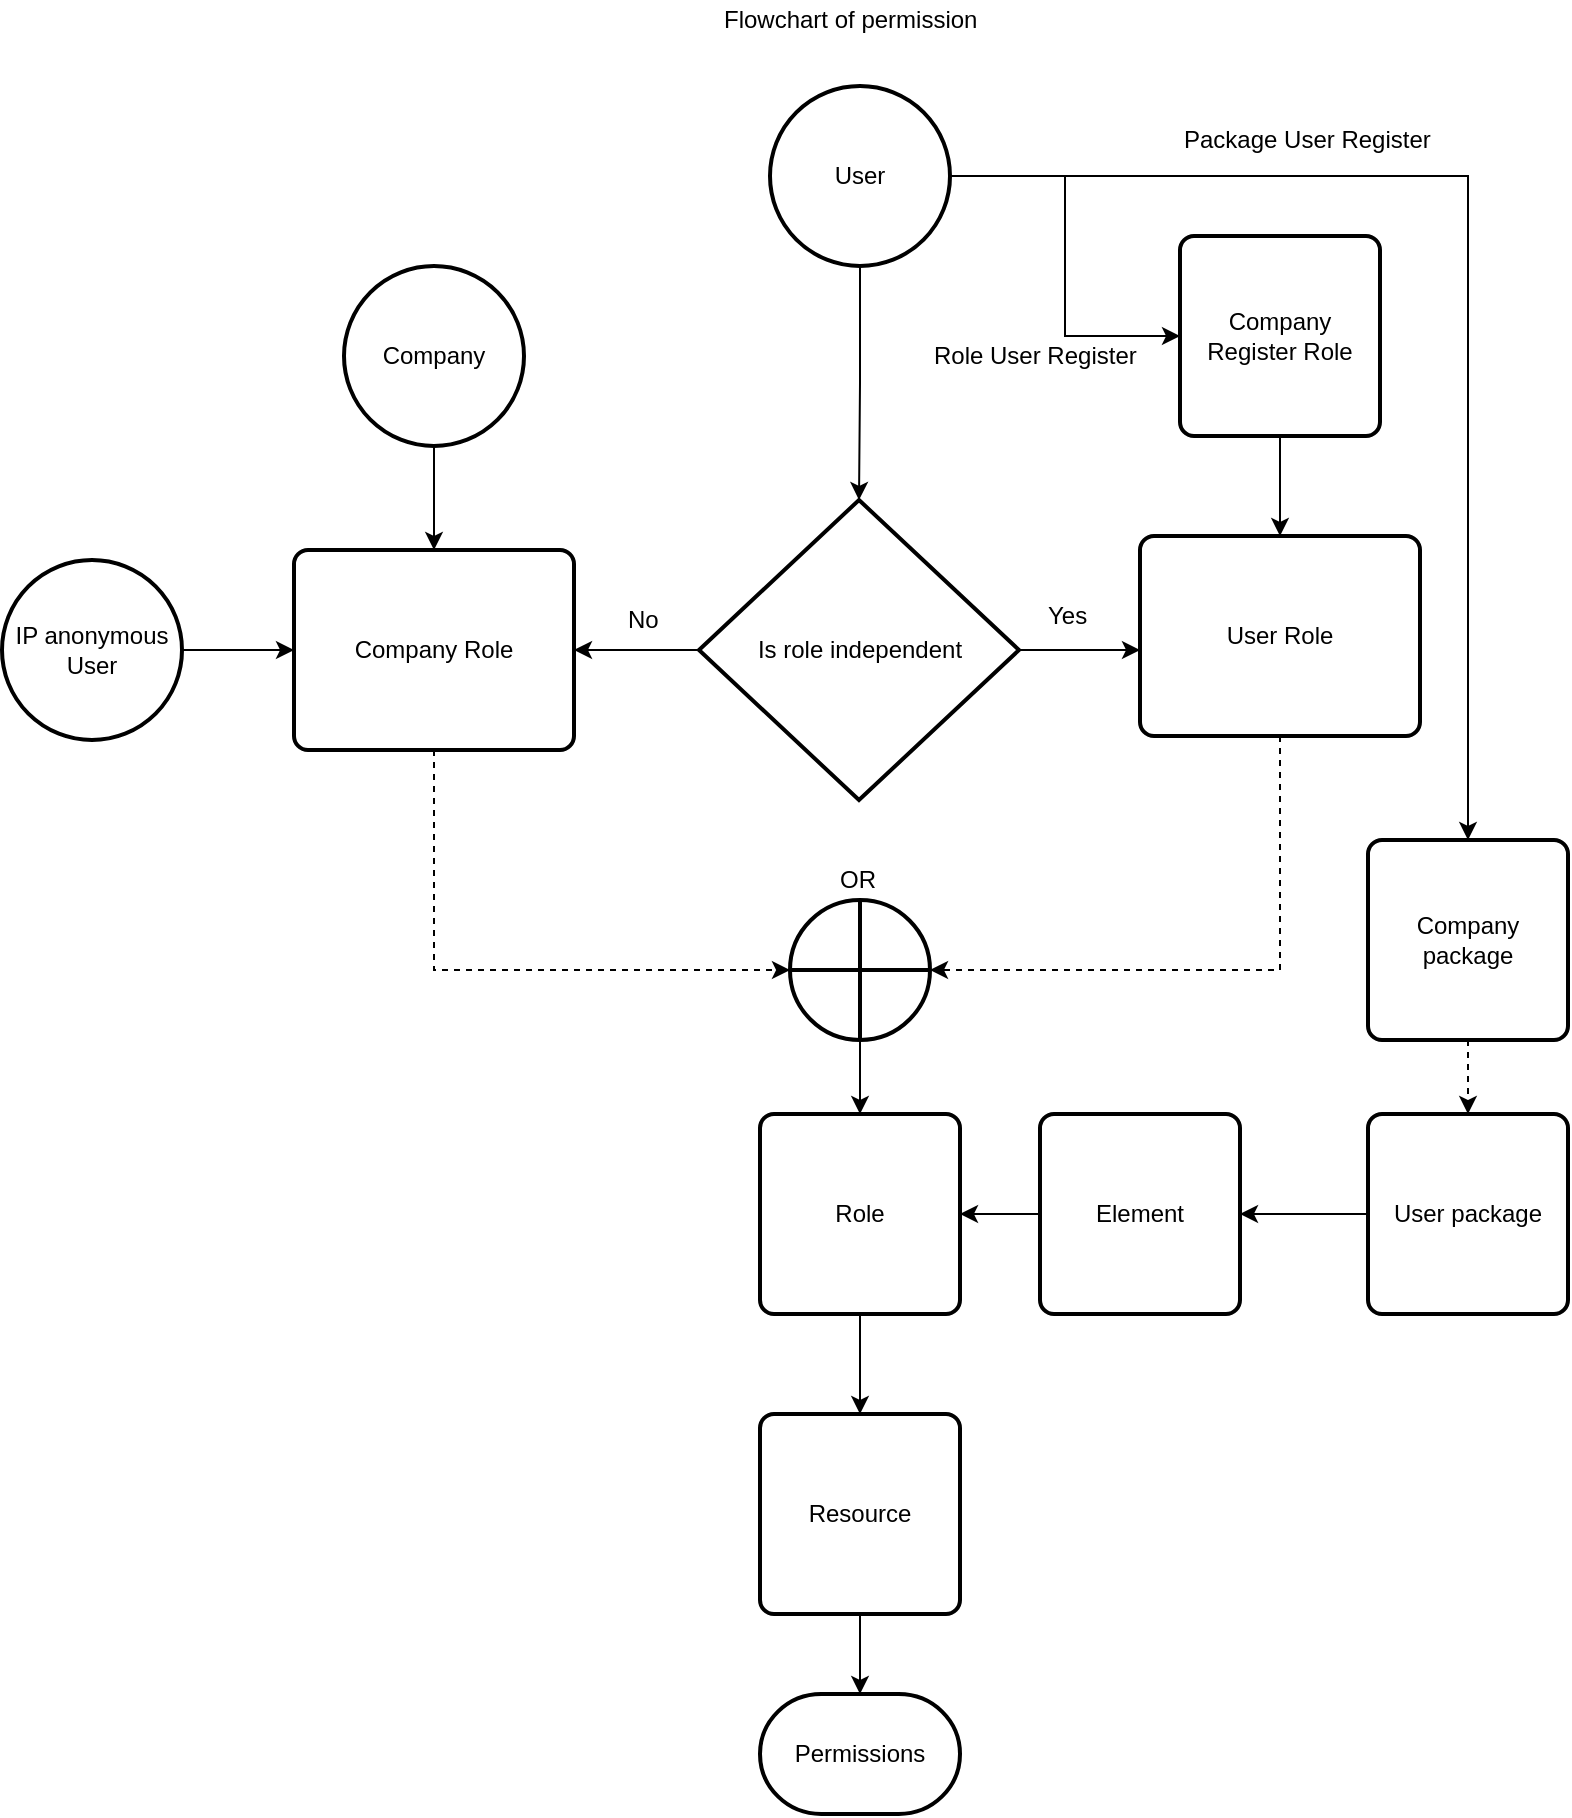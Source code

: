 <mxfile version="12.0.0" type="github" pages="1"><diagram id="sHqYaLJ1Si4lAyJDcccG" name="Page-1"><mxGraphModel dx="1422" dy="790" grid="1" gridSize="10" guides="1" tooltips="1" connect="1" arrows="1" fold="1" page="1" pageScale="1" pageWidth="850" pageHeight="1100" math="0" shadow="0"><root><mxCell id="0"/><mxCell id="1" parent="0"/><mxCell id="TKro2RXfBos_AtGeljSU-17" style="edgeStyle=orthogonalEdgeStyle;rounded=0;orthogonalLoop=1;jettySize=auto;html=1;exitX=0.5;exitY=1;exitDx=0;exitDy=0;exitPerimeter=0;" edge="1" parent="1" source="TKro2RXfBos_AtGeljSU-1" target="TKro2RXfBos_AtGeljSU-5"><mxGeometry relative="1" as="geometry"/></mxCell><mxCell id="TKro2RXfBos_AtGeljSU-44" style="edgeStyle=orthogonalEdgeStyle;rounded=0;orthogonalLoop=1;jettySize=auto;html=1;exitX=1;exitY=0.5;exitDx=0;exitDy=0;exitPerimeter=0;" edge="1" parent="1" source="TKro2RXfBos_AtGeljSU-1" target="TKro2RXfBos_AtGeljSU-43"><mxGeometry relative="1" as="geometry"/></mxCell><mxCell id="TKro2RXfBos_AtGeljSU-47" style="edgeStyle=orthogonalEdgeStyle;rounded=0;orthogonalLoop=1;jettySize=auto;html=1;exitX=1;exitY=0.5;exitDx=0;exitDy=0;exitPerimeter=0;" edge="1" parent="1" source="TKro2RXfBos_AtGeljSU-1" target="TKro2RXfBos_AtGeljSU-38"><mxGeometry relative="1" as="geometry"/></mxCell><mxCell id="TKro2RXfBos_AtGeljSU-1" value="User" style="strokeWidth=2;html=1;shape=mxgraph.flowchart.start_2;whiteSpace=wrap;" vertex="1" parent="1"><mxGeometry x="423" y="83" width="90" height="90" as="geometry"/></mxCell><mxCell id="TKro2RXfBos_AtGeljSU-2" value="Permissions" style="strokeWidth=2;html=1;shape=mxgraph.flowchart.terminator;whiteSpace=wrap;" vertex="1" parent="1"><mxGeometry x="418" y="887" width="100" height="60" as="geometry"/></mxCell><mxCell id="TKro2RXfBos_AtGeljSU-18" style="edgeStyle=orthogonalEdgeStyle;rounded=0;orthogonalLoop=1;jettySize=auto;html=1;exitX=1;exitY=0.5;exitDx=0;exitDy=0;exitPerimeter=0;entryX=0;entryY=0.57;entryDx=0;entryDy=0;entryPerimeter=0;" edge="1" parent="1" source="TKro2RXfBos_AtGeljSU-5" target="TKro2RXfBos_AtGeljSU-14"><mxGeometry relative="1" as="geometry"/></mxCell><mxCell id="TKro2RXfBos_AtGeljSU-21" style="edgeStyle=orthogonalEdgeStyle;rounded=0;orthogonalLoop=1;jettySize=auto;html=1;exitX=0;exitY=0.5;exitDx=0;exitDy=0;exitPerimeter=0;entryX=1;entryY=0.5;entryDx=0;entryDy=0;" edge="1" parent="1" source="TKro2RXfBos_AtGeljSU-5" target="TKro2RXfBos_AtGeljSU-13"><mxGeometry relative="1" as="geometry"/></mxCell><mxCell id="TKro2RXfBos_AtGeljSU-5" value="Is role independent" style="strokeWidth=2;html=1;shape=mxgraph.flowchart.decision;whiteSpace=wrap;" vertex="1" parent="1"><mxGeometry x="387.5" y="290" width="160" height="150" as="geometry"/></mxCell><mxCell id="TKro2RXfBos_AtGeljSU-20" style="edgeStyle=orthogonalEdgeStyle;rounded=0;orthogonalLoop=1;jettySize=auto;html=1;exitX=0.5;exitY=1;exitDx=0;exitDy=0;exitPerimeter=0;entryX=0.5;entryY=0;entryDx=0;entryDy=0;" edge="1" parent="1" source="TKro2RXfBos_AtGeljSU-9" target="TKro2RXfBos_AtGeljSU-13"><mxGeometry relative="1" as="geometry"/></mxCell><mxCell id="TKro2RXfBos_AtGeljSU-9" value="Company" style="strokeWidth=2;html=1;shape=mxgraph.flowchart.start_2;whiteSpace=wrap;" vertex="1" parent="1"><mxGeometry x="210" y="173" width="90" height="90" as="geometry"/></mxCell><mxCell id="TKro2RXfBos_AtGeljSU-35" style="edgeStyle=orthogonalEdgeStyle;rounded=0;orthogonalLoop=1;jettySize=auto;html=1;exitX=0.5;exitY=1;exitDx=0;exitDy=0;entryX=0;entryY=0.5;entryDx=0;entryDy=0;entryPerimeter=0;dashed=1;" edge="1" parent="1" source="TKro2RXfBos_AtGeljSU-13" target="TKro2RXfBos_AtGeljSU-33"><mxGeometry relative="1" as="geometry"/></mxCell><mxCell id="TKro2RXfBos_AtGeljSU-13" value="Company Role" style="rounded=1;whiteSpace=wrap;html=1;absoluteArcSize=1;arcSize=14;strokeWidth=2;" vertex="1" parent="1"><mxGeometry x="185" y="315" width="140" height="100" as="geometry"/></mxCell><mxCell id="TKro2RXfBos_AtGeljSU-34" style="edgeStyle=orthogonalEdgeStyle;rounded=0;orthogonalLoop=1;jettySize=auto;html=1;exitX=0.5;exitY=1;exitDx=0;exitDy=0;entryX=1;entryY=0.5;entryDx=0;entryDy=0;entryPerimeter=0;dashed=1;" edge="1" parent="1" source="TKro2RXfBos_AtGeljSU-14" target="TKro2RXfBos_AtGeljSU-33"><mxGeometry relative="1" as="geometry"/></mxCell><mxCell id="TKro2RXfBos_AtGeljSU-14" value="User Role" style="rounded=1;whiteSpace=wrap;html=1;absoluteArcSize=1;arcSize=14;strokeWidth=2;" vertex="1" parent="1"><mxGeometry x="608" y="308" width="140" height="100" as="geometry"/></mxCell><mxCell id="TKro2RXfBos_AtGeljSU-19" value="Yes" style="text;html=1;resizable=0;points=[];autosize=1;align=left;verticalAlign=top;spacingTop=-4;" vertex="1" parent="1"><mxGeometry x="560" y="338" width="40" height="20" as="geometry"/></mxCell><mxCell id="TKro2RXfBos_AtGeljSU-22" value="No" style="text;html=1;resizable=0;points=[];autosize=1;align=left;verticalAlign=top;spacingTop=-4;" vertex="1" parent="1"><mxGeometry x="350" y="340" width="30" height="20" as="geometry"/></mxCell><mxCell id="TKro2RXfBos_AtGeljSU-28" style="edgeStyle=orthogonalEdgeStyle;rounded=0;orthogonalLoop=1;jettySize=auto;html=1;exitX=0;exitY=0.5;exitDx=0;exitDy=0;" edge="1" parent="1" source="TKro2RXfBos_AtGeljSU-23" target="TKro2RXfBos_AtGeljSU-26"><mxGeometry relative="1" as="geometry"/></mxCell><mxCell id="TKro2RXfBos_AtGeljSU-23" value="User package" style="rounded=1;whiteSpace=wrap;html=1;absoluteArcSize=1;arcSize=14;strokeWidth=2;" vertex="1" parent="1"><mxGeometry x="722" y="597" width="100" height="100" as="geometry"/></mxCell><mxCell id="TKro2RXfBos_AtGeljSU-30" style="edgeStyle=orthogonalEdgeStyle;rounded=0;orthogonalLoop=1;jettySize=auto;html=1;exitX=0.5;exitY=1;exitDx=0;exitDy=0;entryX=0.5;entryY=0;entryDx=0;entryDy=0;" edge="1" parent="1" source="TKro2RXfBos_AtGeljSU-24" target="TKro2RXfBos_AtGeljSU-25"><mxGeometry relative="1" as="geometry"/></mxCell><mxCell id="TKro2RXfBos_AtGeljSU-24" value="Role" style="rounded=1;whiteSpace=wrap;html=1;absoluteArcSize=1;arcSize=14;strokeWidth=2;" vertex="1" parent="1"><mxGeometry x="418" y="597" width="100" height="100" as="geometry"/></mxCell><mxCell id="TKro2RXfBos_AtGeljSU-31" style="edgeStyle=orthogonalEdgeStyle;rounded=0;orthogonalLoop=1;jettySize=auto;html=1;exitX=0.5;exitY=1;exitDx=0;exitDy=0;entryX=0.5;entryY=0;entryDx=0;entryDy=0;entryPerimeter=0;" edge="1" parent="1" source="TKro2RXfBos_AtGeljSU-25" target="TKro2RXfBos_AtGeljSU-2"><mxGeometry relative="1" as="geometry"/></mxCell><mxCell id="TKro2RXfBos_AtGeljSU-25" value="Resource" style="rounded=1;whiteSpace=wrap;html=1;absoluteArcSize=1;arcSize=14;strokeWidth=2;" vertex="1" parent="1"><mxGeometry x="418" y="747" width="100" height="100" as="geometry"/></mxCell><mxCell id="TKro2RXfBos_AtGeljSU-29" style="edgeStyle=orthogonalEdgeStyle;rounded=0;orthogonalLoop=1;jettySize=auto;html=1;exitX=0;exitY=0.5;exitDx=0;exitDy=0;" edge="1" parent="1" source="TKro2RXfBos_AtGeljSU-26" target="TKro2RXfBos_AtGeljSU-24"><mxGeometry relative="1" as="geometry"/></mxCell><mxCell id="TKro2RXfBos_AtGeljSU-26" value="Element" style="rounded=1;whiteSpace=wrap;html=1;absoluteArcSize=1;arcSize=14;strokeWidth=2;" vertex="1" parent="1"><mxGeometry x="558" y="597" width="100" height="100" as="geometry"/></mxCell><mxCell id="TKro2RXfBos_AtGeljSU-36" style="edgeStyle=orthogonalEdgeStyle;rounded=0;orthogonalLoop=1;jettySize=auto;html=1;exitX=0.5;exitY=1;exitDx=0;exitDy=0;exitPerimeter=0;entryX=0.5;entryY=0;entryDx=0;entryDy=0;" edge="1" parent="1" source="TKro2RXfBos_AtGeljSU-33" target="TKro2RXfBos_AtGeljSU-24"><mxGeometry relative="1" as="geometry"/></mxCell><mxCell id="TKro2RXfBos_AtGeljSU-33" value="" style="verticalLabelPosition=bottom;verticalAlign=top;html=1;strokeWidth=2;shape=mxgraph.flowchart.summing_function;" vertex="1" parent="1"><mxGeometry x="433" y="490" width="70" height="70" as="geometry"/></mxCell><mxCell id="TKro2RXfBos_AtGeljSU-37" value="OR" style="text;html=1;resizable=0;points=[];autosize=1;align=left;verticalAlign=top;spacingTop=-4;" vertex="1" parent="1"><mxGeometry x="456" y="470" width="30" height="20" as="geometry"/></mxCell><mxCell id="TKro2RXfBos_AtGeljSU-39" style="edgeStyle=orthogonalEdgeStyle;rounded=0;orthogonalLoop=1;jettySize=auto;html=1;exitX=0.5;exitY=1;exitDx=0;exitDy=0;entryX=0.5;entryY=0;entryDx=0;entryDy=0;dashed=1;" edge="1" parent="1" source="TKro2RXfBos_AtGeljSU-38" target="TKro2RXfBos_AtGeljSU-23"><mxGeometry relative="1" as="geometry"/></mxCell><mxCell id="TKro2RXfBos_AtGeljSU-38" value="Company package" style="rounded=1;whiteSpace=wrap;html=1;absoluteArcSize=1;arcSize=14;strokeWidth=2;" vertex="1" parent="1"><mxGeometry x="722" y="460" width="100" height="100" as="geometry"/></mxCell><mxCell id="TKro2RXfBos_AtGeljSU-40" value="Flowchart of permission" style="text;html=1;resizable=0;points=[];autosize=1;align=left;verticalAlign=top;spacingTop=-4;" vertex="1" parent="1"><mxGeometry x="398" y="40" width="140" height="20" as="geometry"/></mxCell><mxCell id="TKro2RXfBos_AtGeljSU-42" style="edgeStyle=orthogonalEdgeStyle;rounded=0;orthogonalLoop=1;jettySize=auto;html=1;exitX=1;exitY=0.5;exitDx=0;exitDy=0;exitPerimeter=0;entryX=0;entryY=0.5;entryDx=0;entryDy=0;" edge="1" parent="1" source="TKro2RXfBos_AtGeljSU-41" target="TKro2RXfBos_AtGeljSU-13"><mxGeometry relative="1" as="geometry"/></mxCell><mxCell id="TKro2RXfBos_AtGeljSU-41" value="IP anonymous User" style="strokeWidth=2;html=1;shape=mxgraph.flowchart.start_2;whiteSpace=wrap;" vertex="1" parent="1"><mxGeometry x="39" y="320" width="90" height="90" as="geometry"/></mxCell><mxCell id="TKro2RXfBos_AtGeljSU-45" style="edgeStyle=orthogonalEdgeStyle;rounded=0;orthogonalLoop=1;jettySize=auto;html=1;exitX=0.5;exitY=1;exitDx=0;exitDy=0;" edge="1" parent="1" source="TKro2RXfBos_AtGeljSU-43" target="TKro2RXfBos_AtGeljSU-14"><mxGeometry relative="1" as="geometry"/></mxCell><mxCell id="TKro2RXfBos_AtGeljSU-43" value="Company Register Role" style="rounded=1;whiteSpace=wrap;html=1;absoluteArcSize=1;arcSize=14;strokeWidth=2;" vertex="1" parent="1"><mxGeometry x="628" y="158" width="100" height="100" as="geometry"/></mxCell><mxCell id="TKro2RXfBos_AtGeljSU-46" value="Role User Register" style="text;html=1;resizable=0;points=[];autosize=1;align=left;verticalAlign=top;spacingTop=-4;" vertex="1" parent="1"><mxGeometry x="503" y="208" width="120" height="20" as="geometry"/></mxCell><mxCell id="TKro2RXfBos_AtGeljSU-48" value="Package User Register" style="text;html=1;resizable=0;points=[];autosize=1;align=left;verticalAlign=top;spacingTop=-4;" vertex="1" parent="1"><mxGeometry x="628" y="100" width="140" height="20" as="geometry"/></mxCell></root></mxGraphModel></diagram></mxfile>
